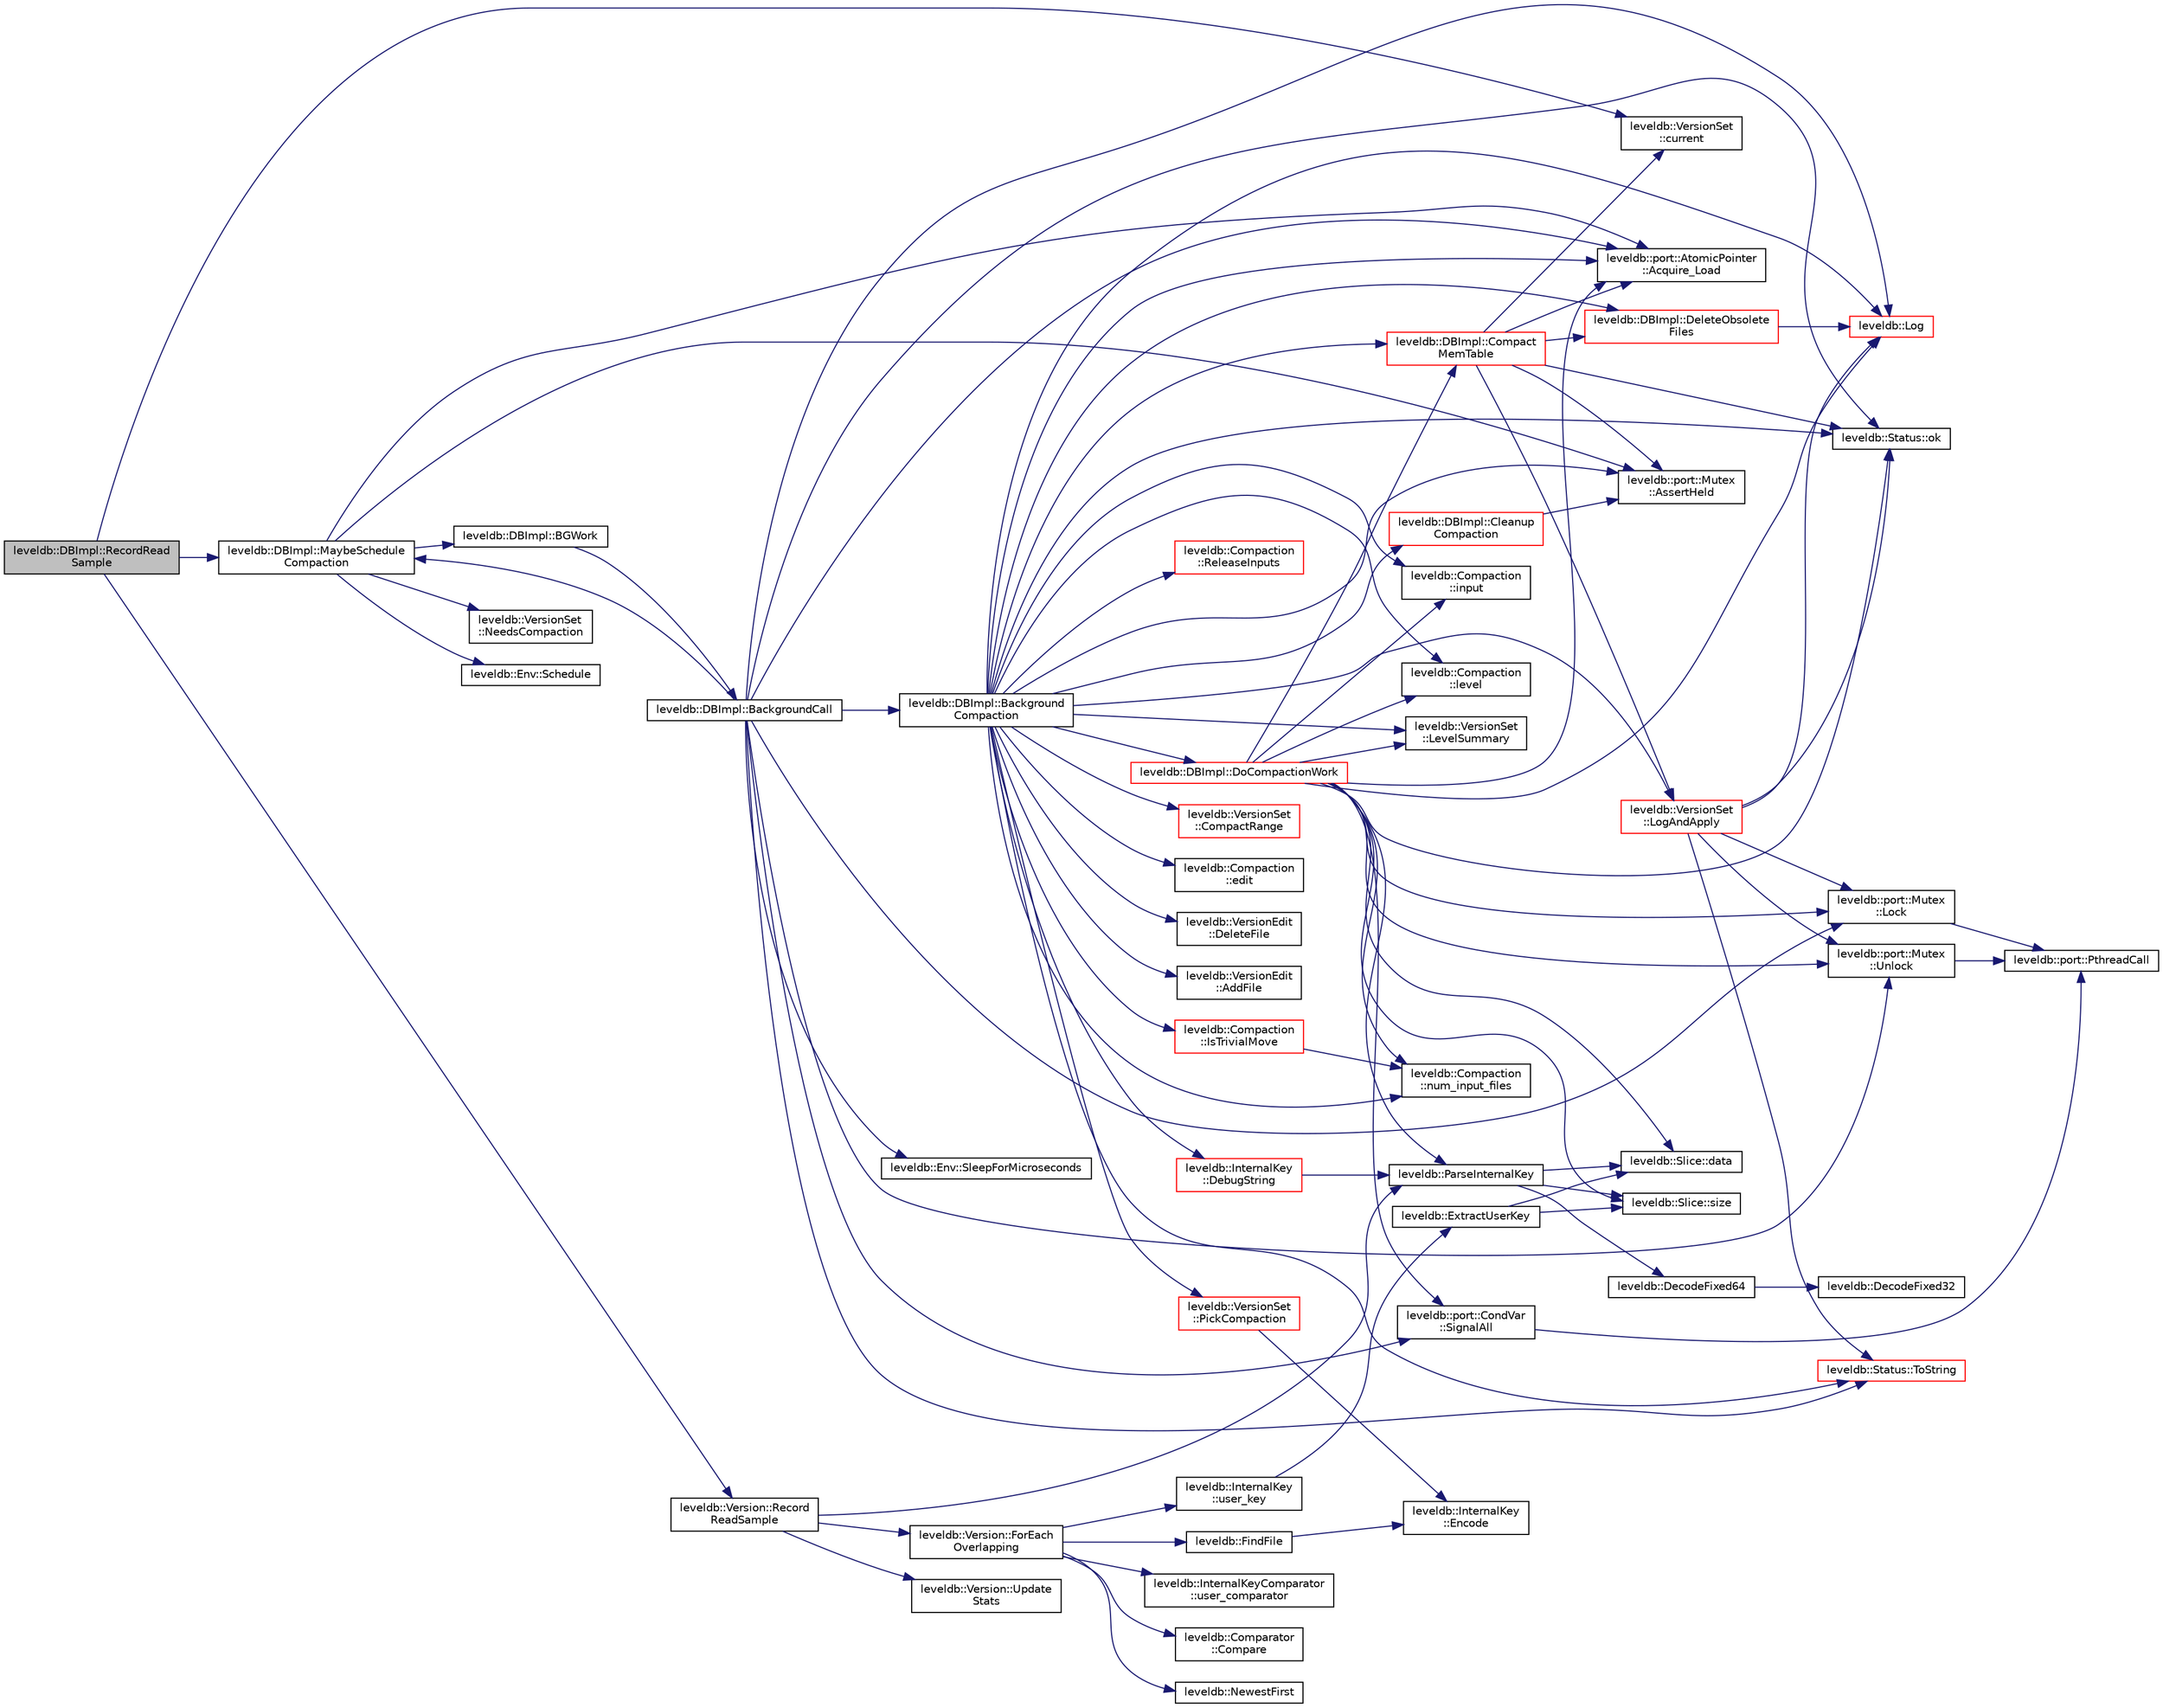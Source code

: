 digraph "leveldb::DBImpl::RecordReadSample"
{
  edge [fontname="Helvetica",fontsize="10",labelfontname="Helvetica",labelfontsize="10"];
  node [fontname="Helvetica",fontsize="10",shape=record];
  rankdir="LR";
  Node1 [label="leveldb::DBImpl::RecordRead\lSample",height=0.2,width=0.4,color="black", fillcolor="grey75", style="filled" fontcolor="black"];
  Node1 -> Node2 [color="midnightblue",fontsize="10",style="solid",fontname="Helvetica"];
  Node2 [label="leveldb::VersionSet\l::current",height=0.2,width=0.4,color="black", fillcolor="white", style="filled",URL="$classleveldb_1_1_version_set.html#a500747b987e66c51116287f26cfd028c"];
  Node1 -> Node3 [color="midnightblue",fontsize="10",style="solid",fontname="Helvetica"];
  Node3 [label="leveldb::Version::Record\lReadSample",height=0.2,width=0.4,color="black", fillcolor="white", style="filled",URL="$classleveldb_1_1_version.html#a8b9e51b3d0503fe5868f656356557ded"];
  Node3 -> Node4 [color="midnightblue",fontsize="10",style="solid",fontname="Helvetica"];
  Node4 [label="leveldb::ParseInternalKey",height=0.2,width=0.4,color="black", fillcolor="white", style="filled",URL="$namespaceleveldb.html#a5a173b622e86c7a2f9beae3ac8818ac3"];
  Node4 -> Node5 [color="midnightblue",fontsize="10",style="solid",fontname="Helvetica"];
  Node5 [label="leveldb::Slice::size",height=0.2,width=0.4,color="black", fillcolor="white", style="filled",URL="$classleveldb_1_1_slice.html#a947d3173f04f8a30553e89046daf91d5"];
  Node4 -> Node6 [color="midnightblue",fontsize="10",style="solid",fontname="Helvetica"];
  Node6 [label="leveldb::DecodeFixed64",height=0.2,width=0.4,color="black", fillcolor="white", style="filled",URL="$namespaceleveldb.html#a239098b0291873752d0be16633652825"];
  Node6 -> Node7 [color="midnightblue",fontsize="10",style="solid",fontname="Helvetica"];
  Node7 [label="leveldb::DecodeFixed32",height=0.2,width=0.4,color="black", fillcolor="white", style="filled",URL="$namespaceleveldb.html#adae574304f9d1ed3e95742167cd449a9"];
  Node4 -> Node8 [color="midnightblue",fontsize="10",style="solid",fontname="Helvetica"];
  Node8 [label="leveldb::Slice::data",height=0.2,width=0.4,color="black", fillcolor="white", style="filled",URL="$classleveldb_1_1_slice.html#aa64861043d9deee6889461bf0593cf73"];
  Node3 -> Node9 [color="midnightblue",fontsize="10",style="solid",fontname="Helvetica"];
  Node9 [label="leveldb::Version::ForEach\lOverlapping",height=0.2,width=0.4,color="black", fillcolor="white", style="filled",URL="$classleveldb_1_1_version.html#af41eeda28ad10412b2f380e920798b2c"];
  Node9 -> Node10 [color="midnightblue",fontsize="10",style="solid",fontname="Helvetica"];
  Node10 [label="leveldb::InternalKeyComparator\l::user_comparator",height=0.2,width=0.4,color="black", fillcolor="white", style="filled",URL="$classleveldb_1_1_internal_key_comparator.html#a86ca575a4560bb76e2bcebc0618abd31"];
  Node9 -> Node11 [color="midnightblue",fontsize="10",style="solid",fontname="Helvetica"];
  Node11 [label="leveldb::Comparator\l::Compare",height=0.2,width=0.4,color="black", fillcolor="white", style="filled",URL="$structleveldb_1_1_comparator.html#a05dae6edcad3c7db23827c0233d74039"];
  Node9 -> Node12 [color="midnightblue",fontsize="10",style="solid",fontname="Helvetica"];
  Node12 [label="leveldb::InternalKey\l::user_key",height=0.2,width=0.4,color="black", fillcolor="white", style="filled",URL="$classleveldb_1_1_internal_key.html#a8eeee76862e806006549784fe21fff61"];
  Node12 -> Node13 [color="midnightblue",fontsize="10",style="solid",fontname="Helvetica"];
  Node13 [label="leveldb::ExtractUserKey",height=0.2,width=0.4,color="black", fillcolor="white", style="filled",URL="$namespaceleveldb.html#a1c889869840312393b805ad91a41b94f"];
  Node13 -> Node5 [color="midnightblue",fontsize="10",style="solid",fontname="Helvetica"];
  Node13 -> Node8 [color="midnightblue",fontsize="10",style="solid",fontname="Helvetica"];
  Node9 -> Node14 [color="midnightblue",fontsize="10",style="solid",fontname="Helvetica"];
  Node14 [label="leveldb::NewestFirst",height=0.2,width=0.4,color="black", fillcolor="white", style="filled",URL="$namespaceleveldb.html#ab65191269f2a256a310edf82d56ed842"];
  Node9 -> Node15 [color="midnightblue",fontsize="10",style="solid",fontname="Helvetica"];
  Node15 [label="leveldb::FindFile",height=0.2,width=0.4,color="black", fillcolor="white", style="filled",URL="$namespaceleveldb.html#a812c4c6cf8299e767535a59f2205df0c"];
  Node15 -> Node16 [color="midnightblue",fontsize="10",style="solid",fontname="Helvetica"];
  Node16 [label="leveldb::InternalKey\l::Encode",height=0.2,width=0.4,color="black", fillcolor="white", style="filled",URL="$classleveldb_1_1_internal_key.html#aed986eb7cb360bd6955097235ad267b6"];
  Node3 -> Node17 [color="midnightblue",fontsize="10",style="solid",fontname="Helvetica"];
  Node17 [label="leveldb::Version::Update\lStats",height=0.2,width=0.4,color="black", fillcolor="white", style="filled",URL="$classleveldb_1_1_version.html#a7e5b8451deb7c4b9006fd9d5ccfc2cef"];
  Node1 -> Node18 [color="midnightblue",fontsize="10",style="solid",fontname="Helvetica"];
  Node18 [label="leveldb::DBImpl::MaybeSchedule\lCompaction",height=0.2,width=0.4,color="black", fillcolor="white", style="filled",URL="$classleveldb_1_1_d_b_impl.html#a91134e3ca9d5c6220dd45f19d461a831"];
  Node18 -> Node19 [color="midnightblue",fontsize="10",style="solid",fontname="Helvetica"];
  Node19 [label="leveldb::port::Mutex\l::AssertHeld",height=0.2,width=0.4,color="black", fillcolor="white", style="filled",URL="$classleveldb_1_1port_1_1_mutex.html#a9793393529f59bbb4adaf152bbbab42c"];
  Node18 -> Node20 [color="midnightblue",fontsize="10",style="solid",fontname="Helvetica"];
  Node20 [label="leveldb::port::AtomicPointer\l::Acquire_Load",height=0.2,width=0.4,color="black", fillcolor="white", style="filled",URL="$classleveldb_1_1port_1_1_atomic_pointer.html#a25b7cd07f114f6e59278d5523aff6140"];
  Node18 -> Node21 [color="midnightblue",fontsize="10",style="solid",fontname="Helvetica"];
  Node21 [label="leveldb::VersionSet\l::NeedsCompaction",height=0.2,width=0.4,color="black", fillcolor="white", style="filled",URL="$classleveldb_1_1_version_set.html#aa2976498024282e1449dcba88c6df162"];
  Node18 -> Node22 [color="midnightblue",fontsize="10",style="solid",fontname="Helvetica"];
  Node22 [label="leveldb::Env::Schedule",height=0.2,width=0.4,color="black", fillcolor="white", style="filled",URL="$classleveldb_1_1_env.html#a6b5fc50322d8404f5b13fad0e03d8724"];
  Node18 -> Node23 [color="midnightblue",fontsize="10",style="solid",fontname="Helvetica"];
  Node23 [label="leveldb::DBImpl::BGWork",height=0.2,width=0.4,color="black", fillcolor="white", style="filled",URL="$classleveldb_1_1_d_b_impl.html#ac5e1a8fcf9852a3b3f9712f135f13fa7"];
  Node23 -> Node24 [color="midnightblue",fontsize="10",style="solid",fontname="Helvetica"];
  Node24 [label="leveldb::DBImpl::BackgroundCall",height=0.2,width=0.4,color="black", fillcolor="white", style="filled",URL="$classleveldb_1_1_d_b_impl.html#a0b9829a3bc7b5a119819c6b04b557ab0"];
  Node24 -> Node20 [color="midnightblue",fontsize="10",style="solid",fontname="Helvetica"];
  Node24 -> Node25 [color="midnightblue",fontsize="10",style="solid",fontname="Helvetica"];
  Node25 [label="leveldb::DBImpl::Background\lCompaction",height=0.2,width=0.4,color="black", fillcolor="white", style="filled",URL="$classleveldb_1_1_d_b_impl.html#af8d8c2abc99da12f82a594b6a7d43e35"];
  Node25 -> Node19 [color="midnightblue",fontsize="10",style="solid",fontname="Helvetica"];
  Node25 -> Node26 [color="midnightblue",fontsize="10",style="solid",fontname="Helvetica"];
  Node26 [label="leveldb::DBImpl::Compact\lMemTable",height=0.2,width=0.4,color="red", fillcolor="white", style="filled",URL="$classleveldb_1_1_d_b_impl.html#affe08e583b60dc854760d60f63db9364"];
  Node26 -> Node19 [color="midnightblue",fontsize="10",style="solid",fontname="Helvetica"];
  Node26 -> Node2 [color="midnightblue",fontsize="10",style="solid",fontname="Helvetica"];
  Node26 -> Node27 [color="midnightblue",fontsize="10",style="solid",fontname="Helvetica"];
  Node27 [label="leveldb::Status::ok",height=0.2,width=0.4,color="black", fillcolor="white", style="filled",URL="$classleveldb_1_1_status.html#ab31e89a858c766716e3dc952be857c65"];
  Node26 -> Node20 [color="midnightblue",fontsize="10",style="solid",fontname="Helvetica"];
  Node26 -> Node28 [color="midnightblue",fontsize="10",style="solid",fontname="Helvetica"];
  Node28 [label="leveldb::VersionSet\l::LogAndApply",height=0.2,width=0.4,color="red", fillcolor="white", style="filled",URL="$classleveldb_1_1_version_set.html#ac1d014901be7095ace1aaec0cf391fb6"];
  Node28 -> Node27 [color="midnightblue",fontsize="10",style="solid",fontname="Helvetica"];
  Node28 -> Node29 [color="midnightblue",fontsize="10",style="solid",fontname="Helvetica"];
  Node29 [label="leveldb::port::Mutex\l::Unlock",height=0.2,width=0.4,color="black", fillcolor="white", style="filled",URL="$classleveldb_1_1port_1_1_mutex.html#a9d69a21c53dad7732b2006acf87f006b"];
  Node29 -> Node30 [color="midnightblue",fontsize="10",style="solid",fontname="Helvetica"];
  Node30 [label="leveldb::port::PthreadCall",height=0.2,width=0.4,color="black", fillcolor="white", style="filled",URL="$namespaceleveldb_1_1port.html#a614e0b6f0b21d697fe4001dbe3d8798b"];
  Node28 -> Node31 [color="midnightblue",fontsize="10",style="solid",fontname="Helvetica"];
  Node31 [label="leveldb::Log",height=0.2,width=0.4,color="red", fillcolor="white", style="filled",URL="$namespaceleveldb.html#aeba9623ceee38be99bed2bc1ae082954"];
  Node28 -> Node32 [color="midnightblue",fontsize="10",style="solid",fontname="Helvetica"];
  Node32 [label="leveldb::Status::ToString",height=0.2,width=0.4,color="red", fillcolor="white", style="filled",URL="$classleveldb_1_1_status.html#aa8b56d8fe2cd1873778de5d1e5407866"];
  Node28 -> Node33 [color="midnightblue",fontsize="10",style="solid",fontname="Helvetica"];
  Node33 [label="leveldb::port::Mutex\l::Lock",height=0.2,width=0.4,color="black", fillcolor="white", style="filled",URL="$classleveldb_1_1port_1_1_mutex.html#a9a4da7195ce1802c077bc4d0035d4dd1"];
  Node33 -> Node30 [color="midnightblue",fontsize="10",style="solid",fontname="Helvetica"];
  Node26 -> Node34 [color="midnightblue",fontsize="10",style="solid",fontname="Helvetica"];
  Node34 [label="leveldb::DBImpl::DeleteObsolete\lFiles",height=0.2,width=0.4,color="red", fillcolor="white", style="filled",URL="$classleveldb_1_1_d_b_impl.html#a193cbda79a60ec9d3b83991cf7be91cf"];
  Node34 -> Node31 [color="midnightblue",fontsize="10",style="solid",fontname="Helvetica"];
  Node25 -> Node35 [color="midnightblue",fontsize="10",style="solid",fontname="Helvetica"];
  Node35 [label="leveldb::VersionSet\l::CompactRange",height=0.2,width=0.4,color="red", fillcolor="white", style="filled",URL="$classleveldb_1_1_version_set.html#a3a03f9a6c86e861be314cf8e01f33142"];
  Node25 -> Node36 [color="midnightblue",fontsize="10",style="solid",fontname="Helvetica"];
  Node36 [label="leveldb::Compaction\l::input",height=0.2,width=0.4,color="black", fillcolor="white", style="filled",URL="$classleveldb_1_1_compaction.html#a989d147c33f2993d4503c56ea0ee3a78"];
  Node25 -> Node37 [color="midnightblue",fontsize="10",style="solid",fontname="Helvetica"];
  Node37 [label="leveldb::Compaction\l::num_input_files",height=0.2,width=0.4,color="black", fillcolor="white", style="filled",URL="$classleveldb_1_1_compaction.html#a75bcfebad0f838380ef7f63dc083e992"];
  Node25 -> Node31 [color="midnightblue",fontsize="10",style="solid",fontname="Helvetica"];
  Node25 -> Node38 [color="midnightblue",fontsize="10",style="solid",fontname="Helvetica"];
  Node38 [label="leveldb::InternalKey\l::DebugString",height=0.2,width=0.4,color="red", fillcolor="white", style="filled",URL="$classleveldb_1_1_internal_key.html#a737053e1b02c3eb8361e960f7fe5befb"];
  Node38 -> Node4 [color="midnightblue",fontsize="10",style="solid",fontname="Helvetica"];
  Node25 -> Node39 [color="midnightblue",fontsize="10",style="solid",fontname="Helvetica"];
  Node39 [label="leveldb::VersionSet\l::PickCompaction",height=0.2,width=0.4,color="red", fillcolor="white", style="filled",URL="$classleveldb_1_1_version_set.html#a1cdc6a05e0a7df9f29b5bccd485a0219"];
  Node39 -> Node16 [color="midnightblue",fontsize="10",style="solid",fontname="Helvetica"];
  Node25 -> Node40 [color="midnightblue",fontsize="10",style="solid",fontname="Helvetica"];
  Node40 [label="leveldb::Compaction\l::IsTrivialMove",height=0.2,width=0.4,color="red", fillcolor="white", style="filled",URL="$classleveldb_1_1_compaction.html#a9d88e4a33ba63749cb0f0f04fbc74968"];
  Node40 -> Node37 [color="midnightblue",fontsize="10",style="solid",fontname="Helvetica"];
  Node25 -> Node41 [color="midnightblue",fontsize="10",style="solid",fontname="Helvetica"];
  Node41 [label="leveldb::Compaction\l::edit",height=0.2,width=0.4,color="black", fillcolor="white", style="filled",URL="$classleveldb_1_1_compaction.html#a122e4f7b4fdb6c0d1862624742b34b3d"];
  Node25 -> Node42 [color="midnightblue",fontsize="10",style="solid",fontname="Helvetica"];
  Node42 [label="leveldb::VersionEdit\l::DeleteFile",height=0.2,width=0.4,color="black", fillcolor="white", style="filled",URL="$classleveldb_1_1_version_edit.html#ac222bfd1055114d57aadbd124f24ad0c"];
  Node25 -> Node43 [color="midnightblue",fontsize="10",style="solid",fontname="Helvetica"];
  Node43 [label="leveldb::Compaction\l::level",height=0.2,width=0.4,color="black", fillcolor="white", style="filled",URL="$classleveldb_1_1_compaction.html#aaf72769cc8dabece3e513399425f91fa"];
  Node25 -> Node44 [color="midnightblue",fontsize="10",style="solid",fontname="Helvetica"];
  Node44 [label="leveldb::VersionEdit\l::AddFile",height=0.2,width=0.4,color="black", fillcolor="white", style="filled",URL="$classleveldb_1_1_version_edit.html#a4cd5cc92761b7ae5b5f9cff46cb88263"];
  Node25 -> Node28 [color="midnightblue",fontsize="10",style="solid",fontname="Helvetica"];
  Node25 -> Node32 [color="midnightblue",fontsize="10",style="solid",fontname="Helvetica"];
  Node25 -> Node45 [color="midnightblue",fontsize="10",style="solid",fontname="Helvetica"];
  Node45 [label="leveldb::VersionSet\l::LevelSummary",height=0.2,width=0.4,color="black", fillcolor="white", style="filled",URL="$classleveldb_1_1_version_set.html#abc156e2c0a7f2d0ef4a14b6f27a382a3"];
  Node25 -> Node46 [color="midnightblue",fontsize="10",style="solid",fontname="Helvetica"];
  Node46 [label="leveldb::DBImpl::DoCompactionWork",height=0.2,width=0.4,color="red", fillcolor="white", style="filled",URL="$classleveldb_1_1_d_b_impl.html#a75d505d0959b9efda825cf07b078d0c6"];
  Node46 -> Node31 [color="midnightblue",fontsize="10",style="solid",fontname="Helvetica"];
  Node46 -> Node37 [color="midnightblue",fontsize="10",style="solid",fontname="Helvetica"];
  Node46 -> Node43 [color="midnightblue",fontsize="10",style="solid",fontname="Helvetica"];
  Node46 -> Node29 [color="midnightblue",fontsize="10",style="solid",fontname="Helvetica"];
  Node46 -> Node20 [color="midnightblue",fontsize="10",style="solid",fontname="Helvetica"];
  Node46 -> Node33 [color="midnightblue",fontsize="10",style="solid",fontname="Helvetica"];
  Node46 -> Node26 [color="midnightblue",fontsize="10",style="solid",fontname="Helvetica"];
  Node46 -> Node47 [color="midnightblue",fontsize="10",style="solid",fontname="Helvetica"];
  Node47 [label="leveldb::port::CondVar\l::SignalAll",height=0.2,width=0.4,color="black", fillcolor="white", style="filled",URL="$classleveldb_1_1port_1_1_cond_var.html#ad7725662f3c1bc542100c41081d1428a"];
  Node47 -> Node30 [color="midnightblue",fontsize="10",style="solid",fontname="Helvetica"];
  Node46 -> Node27 [color="midnightblue",fontsize="10",style="solid",fontname="Helvetica"];
  Node46 -> Node4 [color="midnightblue",fontsize="10",style="solid",fontname="Helvetica"];
  Node46 -> Node8 [color="midnightblue",fontsize="10",style="solid",fontname="Helvetica"];
  Node46 -> Node5 [color="midnightblue",fontsize="10",style="solid",fontname="Helvetica"];
  Node46 -> Node36 [color="midnightblue",fontsize="10",style="solid",fontname="Helvetica"];
  Node46 -> Node45 [color="midnightblue",fontsize="10",style="solid",fontname="Helvetica"];
  Node25 -> Node48 [color="midnightblue",fontsize="10",style="solid",fontname="Helvetica"];
  Node48 [label="leveldb::DBImpl::Cleanup\lCompaction",height=0.2,width=0.4,color="red", fillcolor="white", style="filled",URL="$classleveldb_1_1_d_b_impl.html#ac92ebc16dda9d49a3e4cf085f5798c54"];
  Node48 -> Node19 [color="midnightblue",fontsize="10",style="solid",fontname="Helvetica"];
  Node25 -> Node49 [color="midnightblue",fontsize="10",style="solid",fontname="Helvetica"];
  Node49 [label="leveldb::Compaction\l::ReleaseInputs",height=0.2,width=0.4,color="red", fillcolor="white", style="filled",URL="$classleveldb_1_1_compaction.html#a87ec90747d22dce0d103149db1ecf709"];
  Node25 -> Node34 [color="midnightblue",fontsize="10",style="solid",fontname="Helvetica"];
  Node25 -> Node27 [color="midnightblue",fontsize="10",style="solid",fontname="Helvetica"];
  Node25 -> Node20 [color="midnightblue",fontsize="10",style="solid",fontname="Helvetica"];
  Node24 -> Node27 [color="midnightblue",fontsize="10",style="solid",fontname="Helvetica"];
  Node24 -> Node47 [color="midnightblue",fontsize="10",style="solid",fontname="Helvetica"];
  Node24 -> Node31 [color="midnightblue",fontsize="10",style="solid",fontname="Helvetica"];
  Node24 -> Node32 [color="midnightblue",fontsize="10",style="solid",fontname="Helvetica"];
  Node24 -> Node29 [color="midnightblue",fontsize="10",style="solid",fontname="Helvetica"];
  Node24 -> Node50 [color="midnightblue",fontsize="10",style="solid",fontname="Helvetica"];
  Node50 [label="leveldb::Env::SleepForMicroseconds",height=0.2,width=0.4,color="black", fillcolor="white", style="filled",URL="$classleveldb_1_1_env.html#a43ad838cfb08db3d9e2197800cd33312"];
  Node24 -> Node33 [color="midnightblue",fontsize="10",style="solid",fontname="Helvetica"];
  Node24 -> Node18 [color="midnightblue",fontsize="10",style="solid",fontname="Helvetica"];
}
